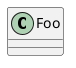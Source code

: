 {
  "sha1": "irq5mxd6wufp6ok0cstuj8k25zcdqd3",
  "insertion": {
    "when": "2024-06-03T18:59:31.137Z",
    "user": "plantuml@gmail.com"
  }
}
@startuml
hide private members
hide protected members
hide package members
class Foo {
  - private
  # protected
  ~ package
}
@enduml
